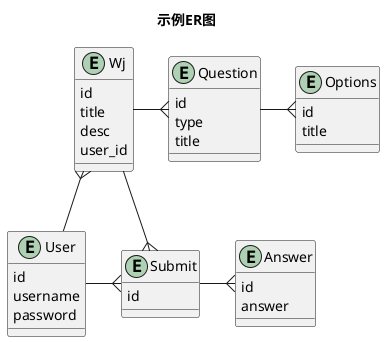 @startuml
title: 示例ER图
'测试plantuml类图
entity User{
    id
    username
    password
}
entity Wj{
    id
    title
    desc
    user_id
}
entity Question{
    id
    type
    title
}
entity Options{
    id
    title
}
entity Submit{
    id
}
entity Answer{
    id
    answer
}
Wj }-- User
User -{ Submit
Wj -{ Submit
Submit -{ Answer
Question -{ Options
Wj -{ Question

@endyaml